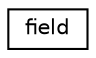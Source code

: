 digraph "Graphical Class Hierarchy"
{
 // LATEX_PDF_SIZE
  edge [fontname="Helvetica",fontsize="10",labelfontname="Helvetica",labelfontsize="10"];
  node [fontname="Helvetica",fontsize="10",shape=record];
  rankdir="LR";
  Node0 [label="field",height=0.2,width=0.4,color="black", fillcolor="white", style="filled",URL="$classfield.html",tooltip=" "];
}
